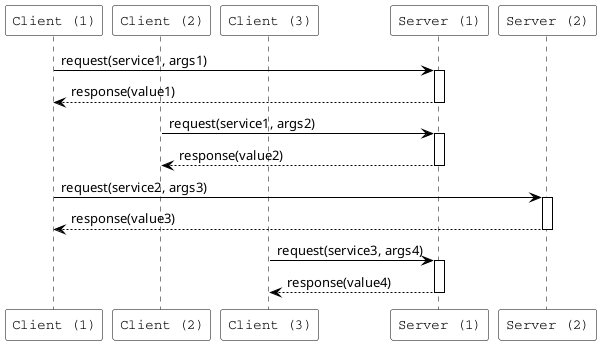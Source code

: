 @startuml

skinparam participant {
    FontName Courier
    ArrowColor black
    BorderColor black
    BackgroundColor white
}

skinparam sequence {
    ArrowColor black
    LifeLineBorderColor black
    LifeLineBackgroundColor white
    FontName Courier
    BorderColor black
    BackgroundColor white
}

participant "Client (1)" as C1
participant "Client (2)" as C2
participant "Client (3)" as C3

participant "Server (1)" as S1
participant "Server (2)" as S2

C1 -> S1 : request(service1, args1)
activate S1
S1 --> C1 : response(value1)
deactivate S1

C2 -> S1: request(service1, args2)
activate S1
S1 --> C2: response(value2)
deactivate S1

C1 -> S2 : request(service2, args3)
activate S2
S2 --> C1 : response(value3)
deactivate S2

C3 -> S1: request(service3, args4)
activate S1
S1 --> C3: response(value4)
deactivate S1

@enduml